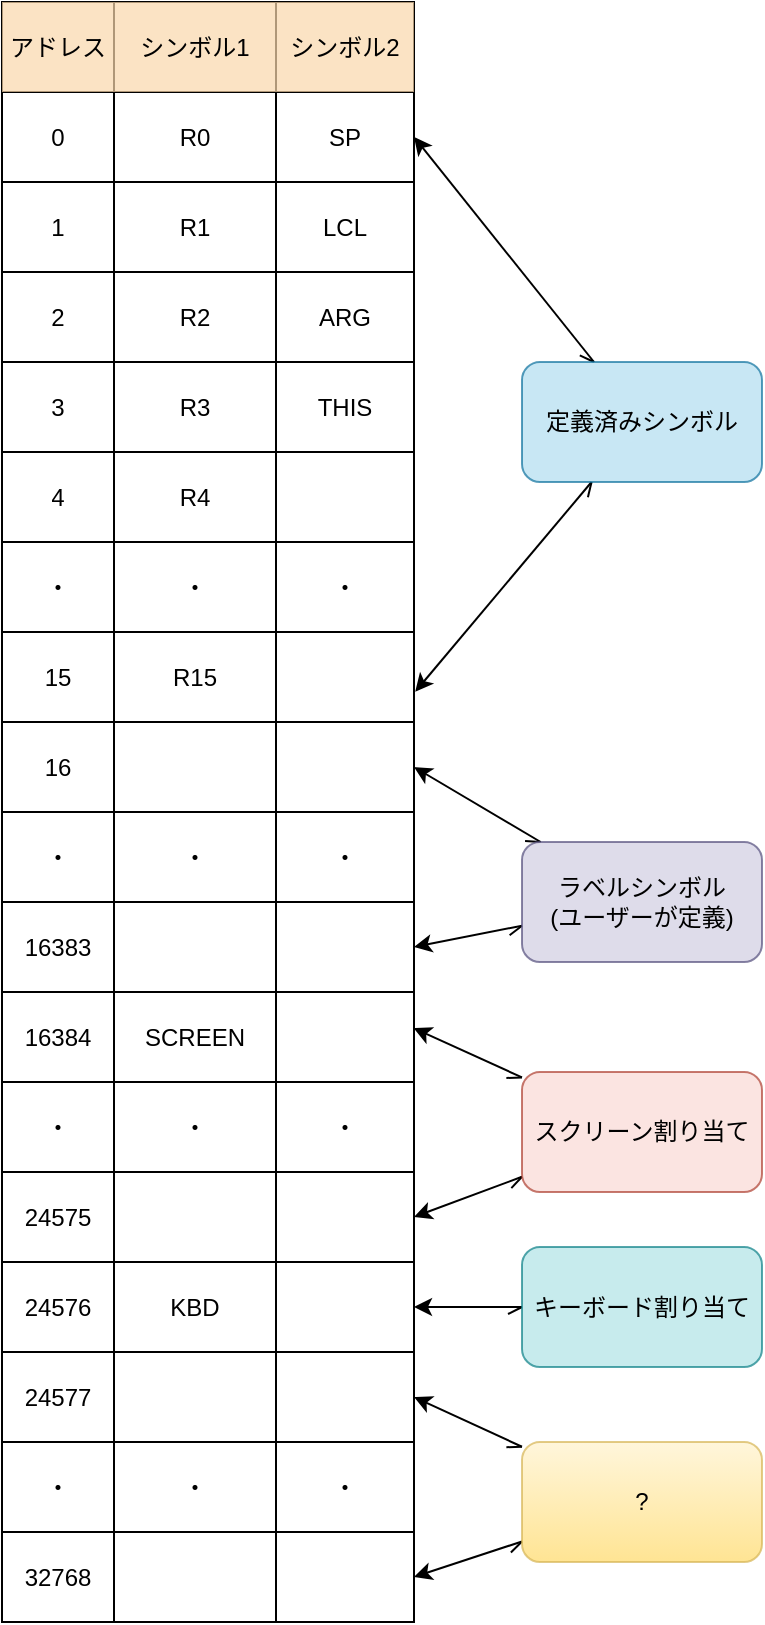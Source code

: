 <mxfile>
    <diagram id="BX3PEN_gZMmWgHI0mpiY" name="Page-1">
        <mxGraphModel dx="539" dy="424" grid="1" gridSize="10" guides="1" tooltips="1" connect="1" arrows="1" fold="1" page="1" pageScale="1" pageWidth="827" pageHeight="1169" background="#ffffff" math="0" shadow="0">
            <root>
                <mxCell id="0"/>
                <mxCell id="1" parent="0"/>
                <mxCell id="144" value="" style="shape=table;startSize=0;container=1;collapsible=0;childLayout=tableLayout;fontColor=#000000;fillColor=#FFFFFF;strokeColor=#000000;" vertex="1" parent="1">
                    <mxGeometry x="250" y="50" width="206" height="810" as="geometry"/>
                </mxCell>
                <mxCell id="145" value="" style="shape=partialRectangle;collapsible=0;dropTarget=0;pointerEvents=0;fillColor=none;top=0;left=0;bottom=0;right=0;points=[[0,0.5],[1,0.5]];portConstraint=eastwest;fontColor=#000000;" vertex="1" parent="144">
                    <mxGeometry width="206" height="45" as="geometry"/>
                </mxCell>
                <mxCell id="146" value="アドレス" style="shape=partialRectangle;html=1;whiteSpace=wrap;connectable=0;overflow=hidden;fillColor=#fad7ac;top=0;left=0;bottom=0;right=0;pointerEvents=1;strokeColor=#b46504;fontColor=#000000;opacity=70;" vertex="1" parent="145">
                    <mxGeometry width="56" height="45" as="geometry">
                        <mxRectangle width="56" height="45" as="alternateBounds"/>
                    </mxGeometry>
                </mxCell>
                <mxCell id="147" value="シンボル1" style="shape=partialRectangle;html=1;whiteSpace=wrap;connectable=0;overflow=hidden;fillColor=#fad7ac;top=0;left=0;bottom=0;right=0;pointerEvents=1;strokeColor=#b46504;fontColor=#000000;opacity=70;" vertex="1" parent="145">
                    <mxGeometry x="56" width="81" height="45" as="geometry">
                        <mxRectangle width="81" height="45" as="alternateBounds"/>
                    </mxGeometry>
                </mxCell>
                <mxCell id="148" value="シンボル2" style="shape=partialRectangle;html=1;whiteSpace=wrap;connectable=0;overflow=hidden;fillColor=#fad7ac;top=0;left=0;bottom=0;right=0;pointerEvents=1;strokeColor=#b46504;fontColor=#000000;opacity=70;" vertex="1" parent="145">
                    <mxGeometry x="137" width="69" height="45" as="geometry">
                        <mxRectangle width="69" height="45" as="alternateBounds"/>
                    </mxGeometry>
                </mxCell>
                <mxCell id="149" value="" style="shape=partialRectangle;collapsible=0;dropTarget=0;pointerEvents=0;fillColor=none;top=0;left=0;bottom=0;right=0;points=[[0,0.5],[1,0.5]];portConstraint=eastwest;fontColor=#000000;" vertex="1" parent="144">
                    <mxGeometry y="45" width="206" height="45" as="geometry"/>
                </mxCell>
                <mxCell id="150" value="0" style="shape=partialRectangle;html=1;whiteSpace=wrap;connectable=0;overflow=hidden;fillColor=none;top=0;left=0;bottom=0;right=0;pointerEvents=1;fontColor=#000000;" vertex="1" parent="149">
                    <mxGeometry width="56" height="45" as="geometry">
                        <mxRectangle width="56" height="45" as="alternateBounds"/>
                    </mxGeometry>
                </mxCell>
                <mxCell id="151" value="R0" style="shape=partialRectangle;html=1;whiteSpace=wrap;connectable=0;overflow=hidden;fillColor=none;top=0;left=0;bottom=0;right=0;pointerEvents=1;fontColor=#000000;" vertex="1" parent="149">
                    <mxGeometry x="56" width="81" height="45" as="geometry">
                        <mxRectangle width="81" height="45" as="alternateBounds"/>
                    </mxGeometry>
                </mxCell>
                <mxCell id="152" value="SP" style="shape=partialRectangle;html=1;whiteSpace=wrap;connectable=0;overflow=hidden;fillColor=none;top=0;left=0;bottom=0;right=0;pointerEvents=1;fontColor=#000000;" vertex="1" parent="149">
                    <mxGeometry x="137" width="69" height="45" as="geometry">
                        <mxRectangle width="69" height="45" as="alternateBounds"/>
                    </mxGeometry>
                </mxCell>
                <mxCell id="153" value="" style="shape=partialRectangle;collapsible=0;dropTarget=0;pointerEvents=0;fillColor=none;top=0;left=0;bottom=0;right=0;points=[[0,0.5],[1,0.5]];portConstraint=eastwest;fontColor=#000000;" vertex="1" parent="144">
                    <mxGeometry y="90" width="206" height="45" as="geometry"/>
                </mxCell>
                <mxCell id="154" value="1" style="shape=partialRectangle;html=1;whiteSpace=wrap;connectable=0;overflow=hidden;fillColor=none;top=0;left=0;bottom=0;right=0;pointerEvents=1;fontColor=#000000;" vertex="1" parent="153">
                    <mxGeometry width="56" height="45" as="geometry">
                        <mxRectangle width="56" height="45" as="alternateBounds"/>
                    </mxGeometry>
                </mxCell>
                <mxCell id="155" value="R1" style="shape=partialRectangle;html=1;whiteSpace=wrap;connectable=0;overflow=hidden;fillColor=none;top=0;left=0;bottom=0;right=0;pointerEvents=1;fontColor=#000000;" vertex="1" parent="153">
                    <mxGeometry x="56" width="81" height="45" as="geometry">
                        <mxRectangle width="81" height="45" as="alternateBounds"/>
                    </mxGeometry>
                </mxCell>
                <mxCell id="156" value="LCL" style="shape=partialRectangle;html=1;whiteSpace=wrap;connectable=0;overflow=hidden;fillColor=none;top=0;left=0;bottom=0;right=0;pointerEvents=1;fontColor=#000000;" vertex="1" parent="153">
                    <mxGeometry x="137" width="69" height="45" as="geometry">
                        <mxRectangle width="69" height="45" as="alternateBounds"/>
                    </mxGeometry>
                </mxCell>
                <mxCell id="157" value="" style="shape=partialRectangle;collapsible=0;dropTarget=0;pointerEvents=0;fillColor=none;top=0;left=0;bottom=0;right=0;points=[[0,0.5],[1,0.5]];portConstraint=eastwest;fontColor=#000000;" vertex="1" parent="144">
                    <mxGeometry y="135" width="206" height="45" as="geometry"/>
                </mxCell>
                <mxCell id="158" value="2" style="shape=partialRectangle;html=1;whiteSpace=wrap;connectable=0;overflow=hidden;fillColor=none;top=0;left=0;bottom=0;right=0;pointerEvents=1;fontColor=#000000;" vertex="1" parent="157">
                    <mxGeometry width="56" height="45" as="geometry">
                        <mxRectangle width="56" height="45" as="alternateBounds"/>
                    </mxGeometry>
                </mxCell>
                <mxCell id="159" value="R2" style="shape=partialRectangle;html=1;whiteSpace=wrap;connectable=0;overflow=hidden;fillColor=none;top=0;left=0;bottom=0;right=0;pointerEvents=1;fontColor=#000000;" vertex="1" parent="157">
                    <mxGeometry x="56" width="81" height="45" as="geometry">
                        <mxRectangle width="81" height="45" as="alternateBounds"/>
                    </mxGeometry>
                </mxCell>
                <mxCell id="160" value="ARG" style="shape=partialRectangle;html=1;whiteSpace=wrap;connectable=0;overflow=hidden;fillColor=none;top=0;left=0;bottom=0;right=0;pointerEvents=1;fontColor=#000000;" vertex="1" parent="157">
                    <mxGeometry x="137" width="69" height="45" as="geometry">
                        <mxRectangle width="69" height="45" as="alternateBounds"/>
                    </mxGeometry>
                </mxCell>
                <mxCell id="161" style="shape=partialRectangle;collapsible=0;dropTarget=0;pointerEvents=0;fillColor=none;top=0;left=0;bottom=0;right=0;points=[[0,0.5],[1,0.5]];portConstraint=eastwest;fontColor=#000000;" vertex="1" parent="144">
                    <mxGeometry y="180" width="206" height="45" as="geometry"/>
                </mxCell>
                <mxCell id="162" value="3" style="shape=partialRectangle;html=1;whiteSpace=wrap;connectable=0;overflow=hidden;fillColor=none;top=0;left=0;bottom=0;right=0;pointerEvents=1;fontColor=#000000;" vertex="1" parent="161">
                    <mxGeometry width="56" height="45" as="geometry">
                        <mxRectangle width="56" height="45" as="alternateBounds"/>
                    </mxGeometry>
                </mxCell>
                <mxCell id="163" value="R3" style="shape=partialRectangle;html=1;whiteSpace=wrap;connectable=0;overflow=hidden;fillColor=none;top=0;left=0;bottom=0;right=0;pointerEvents=1;fontColor=#000000;" vertex="1" parent="161">
                    <mxGeometry x="56" width="81" height="45" as="geometry">
                        <mxRectangle width="81" height="45" as="alternateBounds"/>
                    </mxGeometry>
                </mxCell>
                <mxCell id="164" value="THIS" style="shape=partialRectangle;html=1;whiteSpace=wrap;connectable=0;overflow=hidden;fillColor=none;top=0;left=0;bottom=0;right=0;pointerEvents=1;fontColor=#000000;" vertex="1" parent="161">
                    <mxGeometry x="137" width="69" height="45" as="geometry">
                        <mxRectangle width="69" height="45" as="alternateBounds"/>
                    </mxGeometry>
                </mxCell>
                <mxCell id="165" style="shape=partialRectangle;collapsible=0;dropTarget=0;pointerEvents=0;fillColor=none;top=0;left=0;bottom=0;right=0;points=[[0,0.5],[1,0.5]];portConstraint=eastwest;fontColor=#000000;" vertex="1" parent="144">
                    <mxGeometry y="225" width="206" height="45" as="geometry"/>
                </mxCell>
                <mxCell id="166" value="4" style="shape=partialRectangle;html=1;whiteSpace=wrap;connectable=0;overflow=hidden;fillColor=none;top=0;left=0;bottom=0;right=0;pointerEvents=1;fontColor=#000000;" vertex="1" parent="165">
                    <mxGeometry width="56" height="45" as="geometry">
                        <mxRectangle width="56" height="45" as="alternateBounds"/>
                    </mxGeometry>
                </mxCell>
                <mxCell id="167" value="R4" style="shape=partialRectangle;html=1;whiteSpace=wrap;connectable=0;overflow=hidden;fillColor=none;top=0;left=0;bottom=0;right=0;pointerEvents=1;fontColor=#000000;" vertex="1" parent="165">
                    <mxGeometry x="56" width="81" height="45" as="geometry">
                        <mxRectangle width="81" height="45" as="alternateBounds"/>
                    </mxGeometry>
                </mxCell>
                <mxCell id="168" style="shape=partialRectangle;html=1;whiteSpace=wrap;connectable=0;overflow=hidden;fillColor=none;top=0;left=0;bottom=0;right=0;pointerEvents=1;fontColor=#000000;" vertex="1" parent="165">
                    <mxGeometry x="137" width="69" height="45" as="geometry">
                        <mxRectangle width="69" height="45" as="alternateBounds"/>
                    </mxGeometry>
                </mxCell>
                <mxCell id="169" style="shape=partialRectangle;collapsible=0;dropTarget=0;pointerEvents=0;fillColor=none;top=0;left=0;bottom=0;right=0;points=[[0,0.5],[1,0.5]];portConstraint=eastwest;fontColor=#000000;" vertex="1" parent="144">
                    <mxGeometry y="270" width="206" height="45" as="geometry"/>
                </mxCell>
                <mxCell id="170" value="・" style="shape=partialRectangle;html=1;whiteSpace=wrap;connectable=0;overflow=hidden;fillColor=none;top=0;left=0;bottom=0;right=0;pointerEvents=1;fontColor=#000000;" vertex="1" parent="169">
                    <mxGeometry width="56" height="45" as="geometry">
                        <mxRectangle width="56" height="45" as="alternateBounds"/>
                    </mxGeometry>
                </mxCell>
                <mxCell id="171" value="・" style="shape=partialRectangle;html=1;whiteSpace=wrap;connectable=0;overflow=hidden;fillColor=none;top=0;left=0;bottom=0;right=0;pointerEvents=1;fontColor=#000000;" vertex="1" parent="169">
                    <mxGeometry x="56" width="81" height="45" as="geometry">
                        <mxRectangle width="81" height="45" as="alternateBounds"/>
                    </mxGeometry>
                </mxCell>
                <mxCell id="172" value="・" style="shape=partialRectangle;html=1;whiteSpace=wrap;connectable=0;overflow=hidden;fillColor=none;top=0;left=0;bottom=0;right=0;pointerEvents=1;fontColor=#000000;" vertex="1" parent="169">
                    <mxGeometry x="137" width="69" height="45" as="geometry">
                        <mxRectangle width="69" height="45" as="alternateBounds"/>
                    </mxGeometry>
                </mxCell>
                <mxCell id="173" style="shape=partialRectangle;collapsible=0;dropTarget=0;pointerEvents=0;fillColor=none;top=0;left=0;bottom=0;right=0;points=[[0,0.5],[1,0.5]];portConstraint=eastwest;fontColor=#000000;" vertex="1" parent="144">
                    <mxGeometry y="315" width="206" height="45" as="geometry"/>
                </mxCell>
                <mxCell id="174" value="15" style="shape=partialRectangle;html=1;whiteSpace=wrap;connectable=0;overflow=hidden;fillColor=none;top=0;left=0;bottom=0;right=0;pointerEvents=1;fontColor=#000000;" vertex="1" parent="173">
                    <mxGeometry width="56" height="45" as="geometry">
                        <mxRectangle width="56" height="45" as="alternateBounds"/>
                    </mxGeometry>
                </mxCell>
                <mxCell id="175" value="R15" style="shape=partialRectangle;html=1;whiteSpace=wrap;connectable=0;overflow=hidden;fillColor=none;top=0;left=0;bottom=0;right=0;pointerEvents=1;fontColor=#000000;" vertex="1" parent="173">
                    <mxGeometry x="56" width="81" height="45" as="geometry">
                        <mxRectangle width="81" height="45" as="alternateBounds"/>
                    </mxGeometry>
                </mxCell>
                <mxCell id="176" value="" style="shape=partialRectangle;html=1;whiteSpace=wrap;connectable=0;overflow=hidden;fillColor=none;top=0;left=0;bottom=0;right=0;pointerEvents=1;fontColor=#000000;" vertex="1" parent="173">
                    <mxGeometry x="137" width="69" height="45" as="geometry">
                        <mxRectangle width="69" height="45" as="alternateBounds"/>
                    </mxGeometry>
                </mxCell>
                <mxCell id="177" style="shape=partialRectangle;collapsible=0;dropTarget=0;pointerEvents=0;fillColor=none;top=0;left=0;bottom=0;right=0;points=[[0,0.5],[1,0.5]];portConstraint=eastwest;fontColor=#000000;" vertex="1" parent="144">
                    <mxGeometry y="360" width="206" height="45" as="geometry"/>
                </mxCell>
                <mxCell id="178" value="16" style="shape=partialRectangle;html=1;whiteSpace=wrap;connectable=0;overflow=hidden;fillColor=none;top=0;left=0;bottom=0;right=0;pointerEvents=1;fontColor=#000000;" vertex="1" parent="177">
                    <mxGeometry width="56" height="45" as="geometry">
                        <mxRectangle width="56" height="45" as="alternateBounds"/>
                    </mxGeometry>
                </mxCell>
                <mxCell id="179" value="" style="shape=partialRectangle;html=1;whiteSpace=wrap;connectable=0;overflow=hidden;fillColor=none;top=0;left=0;bottom=0;right=0;pointerEvents=1;fontColor=#000000;" vertex="1" parent="177">
                    <mxGeometry x="56" width="81" height="45" as="geometry">
                        <mxRectangle width="81" height="45" as="alternateBounds"/>
                    </mxGeometry>
                </mxCell>
                <mxCell id="180" value="" style="shape=partialRectangle;html=1;whiteSpace=wrap;connectable=0;overflow=hidden;fillColor=none;top=0;left=0;bottom=0;right=0;pointerEvents=1;fontColor=#000000;" vertex="1" parent="177">
                    <mxGeometry x="137" width="69" height="45" as="geometry">
                        <mxRectangle width="69" height="45" as="alternateBounds"/>
                    </mxGeometry>
                </mxCell>
                <mxCell id="181" style="shape=partialRectangle;collapsible=0;dropTarget=0;pointerEvents=0;fillColor=none;top=0;left=0;bottom=0;right=0;points=[[0,0.5],[1,0.5]];portConstraint=eastwest;fontColor=#000000;" vertex="1" parent="144">
                    <mxGeometry y="405" width="206" height="45" as="geometry"/>
                </mxCell>
                <mxCell id="182" value="・" style="shape=partialRectangle;html=1;whiteSpace=wrap;connectable=0;overflow=hidden;fillColor=none;top=0;left=0;bottom=0;right=0;pointerEvents=1;fontColor=#000000;" vertex="1" parent="181">
                    <mxGeometry width="56" height="45" as="geometry">
                        <mxRectangle width="56" height="45" as="alternateBounds"/>
                    </mxGeometry>
                </mxCell>
                <mxCell id="183" value="・" style="shape=partialRectangle;html=1;whiteSpace=wrap;connectable=0;overflow=hidden;fillColor=none;top=0;left=0;bottom=0;right=0;pointerEvents=1;fontColor=#000000;" vertex="1" parent="181">
                    <mxGeometry x="56" width="81" height="45" as="geometry">
                        <mxRectangle width="81" height="45" as="alternateBounds"/>
                    </mxGeometry>
                </mxCell>
                <mxCell id="184" value="・" style="shape=partialRectangle;html=1;whiteSpace=wrap;connectable=0;overflow=hidden;fillColor=none;top=0;left=0;bottom=0;right=0;pointerEvents=1;fontColor=#000000;" vertex="1" parent="181">
                    <mxGeometry x="137" width="69" height="45" as="geometry">
                        <mxRectangle width="69" height="45" as="alternateBounds"/>
                    </mxGeometry>
                </mxCell>
                <mxCell id="185" style="shape=partialRectangle;collapsible=0;dropTarget=0;pointerEvents=0;fillColor=none;top=0;left=0;bottom=0;right=0;points=[[0,0.5],[1,0.5]];portConstraint=eastwest;fontColor=#000000;" vertex="1" parent="144">
                    <mxGeometry y="450" width="206" height="45" as="geometry"/>
                </mxCell>
                <mxCell id="186" value="16383" style="shape=partialRectangle;html=1;whiteSpace=wrap;connectable=0;overflow=hidden;fillColor=none;top=0;left=0;bottom=0;right=0;pointerEvents=1;fontColor=#000000;" vertex="1" parent="185">
                    <mxGeometry width="56" height="45" as="geometry">
                        <mxRectangle width="56" height="45" as="alternateBounds"/>
                    </mxGeometry>
                </mxCell>
                <mxCell id="187" style="shape=partialRectangle;html=1;whiteSpace=wrap;connectable=0;overflow=hidden;fillColor=none;top=0;left=0;bottom=0;right=0;pointerEvents=1;fontColor=#000000;" vertex="1" parent="185">
                    <mxGeometry x="56" width="81" height="45" as="geometry">
                        <mxRectangle width="81" height="45" as="alternateBounds"/>
                    </mxGeometry>
                </mxCell>
                <mxCell id="188" style="shape=partialRectangle;html=1;whiteSpace=wrap;connectable=0;overflow=hidden;fillColor=none;top=0;left=0;bottom=0;right=0;pointerEvents=1;fontColor=#000000;" vertex="1" parent="185">
                    <mxGeometry x="137" width="69" height="45" as="geometry">
                        <mxRectangle width="69" height="45" as="alternateBounds"/>
                    </mxGeometry>
                </mxCell>
                <mxCell id="189" style="shape=partialRectangle;collapsible=0;dropTarget=0;pointerEvents=0;fillColor=none;top=0;left=0;bottom=0;right=0;points=[[0,0.5],[1,0.5]];portConstraint=eastwest;fontColor=#000000;" vertex="1" parent="144">
                    <mxGeometry y="495" width="206" height="45" as="geometry"/>
                </mxCell>
                <mxCell id="190" value="16384" style="shape=partialRectangle;html=1;whiteSpace=wrap;connectable=0;overflow=hidden;fillColor=none;top=0;left=0;bottom=0;right=0;pointerEvents=1;fontColor=#000000;" vertex="1" parent="189">
                    <mxGeometry width="56" height="45" as="geometry">
                        <mxRectangle width="56" height="45" as="alternateBounds"/>
                    </mxGeometry>
                </mxCell>
                <mxCell id="191" value="SCREEN" style="shape=partialRectangle;html=1;whiteSpace=wrap;connectable=0;overflow=hidden;fillColor=none;top=0;left=0;bottom=0;right=0;pointerEvents=1;fontColor=#000000;" vertex="1" parent="189">
                    <mxGeometry x="56" width="81" height="45" as="geometry">
                        <mxRectangle width="81" height="45" as="alternateBounds"/>
                    </mxGeometry>
                </mxCell>
                <mxCell id="192" style="shape=partialRectangle;html=1;whiteSpace=wrap;connectable=0;overflow=hidden;fillColor=none;top=0;left=0;bottom=0;right=0;pointerEvents=1;fontColor=#000000;" vertex="1" parent="189">
                    <mxGeometry x="137" width="69" height="45" as="geometry">
                        <mxRectangle width="69" height="45" as="alternateBounds"/>
                    </mxGeometry>
                </mxCell>
                <mxCell id="193" style="shape=partialRectangle;collapsible=0;dropTarget=0;pointerEvents=0;fillColor=none;top=0;left=0;bottom=0;right=0;points=[[0,0.5],[1,0.5]];portConstraint=eastwest;fontColor=#000000;" vertex="1" parent="144">
                    <mxGeometry y="540" width="206" height="45" as="geometry"/>
                </mxCell>
                <mxCell id="194" value="・" style="shape=partialRectangle;html=1;whiteSpace=wrap;connectable=0;overflow=hidden;fillColor=none;top=0;left=0;bottom=0;right=0;pointerEvents=1;fontColor=#000000;" vertex="1" parent="193">
                    <mxGeometry width="56" height="45" as="geometry">
                        <mxRectangle width="56" height="45" as="alternateBounds"/>
                    </mxGeometry>
                </mxCell>
                <mxCell id="195" value="・" style="shape=partialRectangle;html=1;whiteSpace=wrap;connectable=0;overflow=hidden;fillColor=none;top=0;left=0;bottom=0;right=0;pointerEvents=1;fontColor=#000000;" vertex="1" parent="193">
                    <mxGeometry x="56" width="81" height="45" as="geometry">
                        <mxRectangle width="81" height="45" as="alternateBounds"/>
                    </mxGeometry>
                </mxCell>
                <mxCell id="196" value="・" style="shape=partialRectangle;html=1;whiteSpace=wrap;connectable=0;overflow=hidden;fillColor=none;top=0;left=0;bottom=0;right=0;pointerEvents=1;fontColor=#000000;" vertex="1" parent="193">
                    <mxGeometry x="137" width="69" height="45" as="geometry">
                        <mxRectangle width="69" height="45" as="alternateBounds"/>
                    </mxGeometry>
                </mxCell>
                <mxCell id="197" style="shape=partialRectangle;collapsible=0;dropTarget=0;pointerEvents=0;fillColor=none;top=0;left=0;bottom=0;right=0;points=[[0,0.5],[1,0.5]];portConstraint=eastwest;fontColor=#000000;" vertex="1" parent="144">
                    <mxGeometry y="585" width="206" height="45" as="geometry"/>
                </mxCell>
                <mxCell id="198" value="24575" style="shape=partialRectangle;html=1;whiteSpace=wrap;connectable=0;overflow=hidden;fillColor=none;top=0;left=0;bottom=0;right=0;pointerEvents=1;fontColor=#000000;" vertex="1" parent="197">
                    <mxGeometry width="56" height="45" as="geometry">
                        <mxRectangle width="56" height="45" as="alternateBounds"/>
                    </mxGeometry>
                </mxCell>
                <mxCell id="199" style="shape=partialRectangle;html=1;whiteSpace=wrap;connectable=0;overflow=hidden;fillColor=none;top=0;left=0;bottom=0;right=0;pointerEvents=1;fontColor=#000000;" vertex="1" parent="197">
                    <mxGeometry x="56" width="81" height="45" as="geometry">
                        <mxRectangle width="81" height="45" as="alternateBounds"/>
                    </mxGeometry>
                </mxCell>
                <mxCell id="200" style="shape=partialRectangle;html=1;whiteSpace=wrap;connectable=0;overflow=hidden;fillColor=none;top=0;left=0;bottom=0;right=0;pointerEvents=1;fontColor=#000000;" vertex="1" parent="197">
                    <mxGeometry x="137" width="69" height="45" as="geometry">
                        <mxRectangle width="69" height="45" as="alternateBounds"/>
                    </mxGeometry>
                </mxCell>
                <mxCell id="201" style="shape=partialRectangle;collapsible=0;dropTarget=0;pointerEvents=0;fillColor=none;top=0;left=0;bottom=0;right=0;points=[[0,0.5],[1,0.5]];portConstraint=eastwest;fontColor=#000000;" vertex="1" parent="144">
                    <mxGeometry y="630" width="206" height="45" as="geometry"/>
                </mxCell>
                <mxCell id="202" value="24576" style="shape=partialRectangle;html=1;whiteSpace=wrap;connectable=0;overflow=hidden;fillColor=none;top=0;left=0;bottom=0;right=0;pointerEvents=1;fontColor=#000000;" vertex="1" parent="201">
                    <mxGeometry width="56" height="45" as="geometry">
                        <mxRectangle width="56" height="45" as="alternateBounds"/>
                    </mxGeometry>
                </mxCell>
                <mxCell id="203" value="KBD" style="shape=partialRectangle;html=1;whiteSpace=wrap;connectable=0;overflow=hidden;fillColor=none;top=0;left=0;bottom=0;right=0;pointerEvents=1;fontColor=#000000;" vertex="1" parent="201">
                    <mxGeometry x="56" width="81" height="45" as="geometry">
                        <mxRectangle width="81" height="45" as="alternateBounds"/>
                    </mxGeometry>
                </mxCell>
                <mxCell id="204" style="shape=partialRectangle;html=1;whiteSpace=wrap;connectable=0;overflow=hidden;fillColor=none;top=0;left=0;bottom=0;right=0;pointerEvents=1;fontColor=#000000;" vertex="1" parent="201">
                    <mxGeometry x="137" width="69" height="45" as="geometry">
                        <mxRectangle width="69" height="45" as="alternateBounds"/>
                    </mxGeometry>
                </mxCell>
                <mxCell id="205" style="shape=partialRectangle;collapsible=0;dropTarget=0;pointerEvents=0;fillColor=none;top=0;left=0;bottom=0;right=0;points=[[0,0.5],[1,0.5]];portConstraint=eastwest;fontColor=#000000;" vertex="1" parent="144">
                    <mxGeometry y="675" width="206" height="45" as="geometry"/>
                </mxCell>
                <mxCell id="206" value="24577" style="shape=partialRectangle;html=1;whiteSpace=wrap;connectable=0;overflow=hidden;fillColor=none;top=0;left=0;bottom=0;right=0;pointerEvents=1;fontColor=#000000;" vertex="1" parent="205">
                    <mxGeometry width="56" height="45" as="geometry">
                        <mxRectangle width="56" height="45" as="alternateBounds"/>
                    </mxGeometry>
                </mxCell>
                <mxCell id="207" style="shape=partialRectangle;html=1;whiteSpace=wrap;connectable=0;overflow=hidden;fillColor=none;top=0;left=0;bottom=0;right=0;pointerEvents=1;fontColor=#000000;" vertex="1" parent="205">
                    <mxGeometry x="56" width="81" height="45" as="geometry">
                        <mxRectangle width="81" height="45" as="alternateBounds"/>
                    </mxGeometry>
                </mxCell>
                <mxCell id="208" style="shape=partialRectangle;html=1;whiteSpace=wrap;connectable=0;overflow=hidden;fillColor=none;top=0;left=0;bottom=0;right=0;pointerEvents=1;fontColor=#000000;" vertex="1" parent="205">
                    <mxGeometry x="137" width="69" height="45" as="geometry">
                        <mxRectangle width="69" height="45" as="alternateBounds"/>
                    </mxGeometry>
                </mxCell>
                <mxCell id="209" style="shape=partialRectangle;collapsible=0;dropTarget=0;pointerEvents=0;fillColor=none;top=0;left=0;bottom=0;right=0;points=[[0,0.5],[1,0.5]];portConstraint=eastwest;fontColor=#000000;" vertex="1" parent="144">
                    <mxGeometry y="720" width="206" height="45" as="geometry"/>
                </mxCell>
                <mxCell id="210" value="・" style="shape=partialRectangle;html=1;whiteSpace=wrap;connectable=0;overflow=hidden;fillColor=none;top=0;left=0;bottom=0;right=0;pointerEvents=1;fontColor=#000000;" vertex="1" parent="209">
                    <mxGeometry width="56" height="45" as="geometry">
                        <mxRectangle width="56" height="45" as="alternateBounds"/>
                    </mxGeometry>
                </mxCell>
                <mxCell id="211" value="・" style="shape=partialRectangle;html=1;whiteSpace=wrap;connectable=0;overflow=hidden;fillColor=none;top=0;left=0;bottom=0;right=0;pointerEvents=1;fontColor=#000000;" vertex="1" parent="209">
                    <mxGeometry x="56" width="81" height="45" as="geometry">
                        <mxRectangle width="81" height="45" as="alternateBounds"/>
                    </mxGeometry>
                </mxCell>
                <mxCell id="212" value="・" style="shape=partialRectangle;html=1;whiteSpace=wrap;connectable=0;overflow=hidden;fillColor=none;top=0;left=0;bottom=0;right=0;pointerEvents=1;fontColor=#000000;" vertex="1" parent="209">
                    <mxGeometry x="137" width="69" height="45" as="geometry">
                        <mxRectangle width="69" height="45" as="alternateBounds"/>
                    </mxGeometry>
                </mxCell>
                <mxCell id="242" style="shape=partialRectangle;collapsible=0;dropTarget=0;pointerEvents=0;fillColor=none;top=0;left=0;bottom=0;right=0;points=[[0,0.5],[1,0.5]];portConstraint=eastwest;fontColor=#000000;" vertex="1" parent="144">
                    <mxGeometry y="765" width="206" height="45" as="geometry"/>
                </mxCell>
                <mxCell id="243" value="32768" style="shape=partialRectangle;html=1;whiteSpace=wrap;connectable=0;overflow=hidden;fillColor=none;top=0;left=0;bottom=0;right=0;pointerEvents=1;fontColor=#000000;" vertex="1" parent="242">
                    <mxGeometry width="56" height="45" as="geometry">
                        <mxRectangle width="56" height="45" as="alternateBounds"/>
                    </mxGeometry>
                </mxCell>
                <mxCell id="244" style="shape=partialRectangle;html=1;whiteSpace=wrap;connectable=0;overflow=hidden;fillColor=none;top=0;left=0;bottom=0;right=0;pointerEvents=1;fontColor=#000000;" vertex="1" parent="242">
                    <mxGeometry x="56" width="81" height="45" as="geometry">
                        <mxRectangle width="81" height="45" as="alternateBounds"/>
                    </mxGeometry>
                </mxCell>
                <mxCell id="245" style="shape=partialRectangle;html=1;whiteSpace=wrap;connectable=0;overflow=hidden;fillColor=none;top=0;left=0;bottom=0;right=0;pointerEvents=1;fontColor=#000000;" vertex="1" parent="242">
                    <mxGeometry x="137" width="69" height="45" as="geometry">
                        <mxRectangle width="69" height="45" as="alternateBounds"/>
                    </mxGeometry>
                </mxCell>
                <mxCell id="233" style="edgeStyle=none;rounded=0;html=1;entryX=1;entryY=0.5;entryDx=0;entryDy=0;fontColor=#000000;startArrow=openAsync;startFill=0;strokeColor=#000000;" edge="1" parent="1" source="219" target="149">
                    <mxGeometry relative="1" as="geometry"/>
                </mxCell>
                <mxCell id="234" style="edgeStyle=none;rounded=0;html=1;entryX=1.003;entryY=0.664;entryDx=0;entryDy=0;entryPerimeter=0;fontColor=#000000;startArrow=openAsync;startFill=0;strokeColor=#000000;" edge="1" parent="1" source="219" target="173">
                    <mxGeometry relative="1" as="geometry"/>
                </mxCell>
                <mxCell id="219" value="&lt;font color=&quot;#000000&quot;&gt;定義済みシンボル&lt;/font&gt;" style="rounded=1;whiteSpace=wrap;html=1;strokeColor=#10739e;fillColor=#b1ddf0;opacity=70;" vertex="1" parent="1">
                    <mxGeometry x="510" y="230" width="120" height="60" as="geometry"/>
                </mxCell>
                <mxCell id="235" style="edgeStyle=none;rounded=0;html=1;entryX=1;entryY=0.5;entryDx=0;entryDy=0;fontColor=#000000;startArrow=openAsync;startFill=0;strokeColor=#000000;" edge="1" parent="1" source="227" target="177">
                    <mxGeometry relative="1" as="geometry"/>
                </mxCell>
                <mxCell id="236" style="edgeStyle=none;rounded=0;html=1;entryX=1;entryY=0.5;entryDx=0;entryDy=0;fontColor=#000000;startArrow=openAsync;startFill=0;strokeColor=#000000;" edge="1" parent="1" source="227" target="185">
                    <mxGeometry relative="1" as="geometry"/>
                </mxCell>
                <mxCell id="227" value="&lt;font color=&quot;#000000&quot;&gt;ラベルシンボル&lt;br&gt;(ユーザーが定義)&lt;br&gt;&lt;/font&gt;" style="rounded=1;whiteSpace=wrap;html=1;strokeColor=#56517e;fillColor=#d0cee2;opacity=70;" vertex="1" parent="1">
                    <mxGeometry x="510" y="470" width="120" height="60" as="geometry"/>
                </mxCell>
                <mxCell id="238" style="edgeStyle=none;rounded=0;html=1;entryX=0.999;entryY=0.401;entryDx=0;entryDy=0;entryPerimeter=0;fontColor=#000000;startArrow=openAsync;startFill=0;strokeColor=#000000;" edge="1" parent="1" source="237" target="189">
                    <mxGeometry relative="1" as="geometry"/>
                </mxCell>
                <mxCell id="239" style="edgeStyle=none;rounded=0;html=1;entryX=1;entryY=0.5;entryDx=0;entryDy=0;fontColor=#000000;startArrow=openAsync;startFill=0;strokeColor=#000000;" edge="1" parent="1" source="237" target="197">
                    <mxGeometry relative="1" as="geometry"/>
                </mxCell>
                <mxCell id="237" value="&lt;font color=&quot;#000000&quot;&gt;スクリーン割り当て&lt;br&gt;&lt;/font&gt;" style="rounded=1;whiteSpace=wrap;html=1;strokeColor=#ae4132;fillColor=#fad9d5;opacity=70;" vertex="1" parent="1">
                    <mxGeometry x="510" y="585" width="120" height="60" as="geometry"/>
                </mxCell>
                <mxCell id="241" style="edgeStyle=none;rounded=0;html=1;fontColor=#000000;startArrow=openAsync;startFill=0;strokeColor=#000000;" edge="1" parent="1" source="240" target="201">
                    <mxGeometry relative="1" as="geometry"/>
                </mxCell>
                <mxCell id="240" value="&lt;font color=&quot;#000000&quot;&gt;キーボード割り当て&lt;br&gt;&lt;/font&gt;" style="rounded=1;whiteSpace=wrap;html=1;strokeColor=#0e8088;fillColor=#b0e3e6;opacity=70;" vertex="1" parent="1">
                    <mxGeometry x="510" y="672.5" width="120" height="60" as="geometry"/>
                </mxCell>
                <mxCell id="247" style="edgeStyle=none;rounded=0;html=1;entryX=1;entryY=0.5;entryDx=0;entryDy=0;fontColor=#000000;startArrow=openAsync;startFill=0;strokeColor=#000000;" edge="1" parent="1" source="246" target="205">
                    <mxGeometry relative="1" as="geometry"/>
                </mxCell>
                <mxCell id="248" style="edgeStyle=none;rounded=0;html=1;entryX=1;entryY=0.5;entryDx=0;entryDy=0;fontColor=#000000;startArrow=openAsync;startFill=0;strokeColor=#000000;" edge="1" parent="1" source="246" target="242">
                    <mxGeometry relative="1" as="geometry"/>
                </mxCell>
                <mxCell id="246" value="&lt;font color=&quot;#000000&quot;&gt;?&lt;br&gt;&lt;/font&gt;" style="rounded=1;whiteSpace=wrap;html=1;strokeColor=#d6b656;fillColor=#fff2cc;opacity=70;gradientColor=#ffd966;" vertex="1" parent="1">
                    <mxGeometry x="510" y="770" width="120" height="60" as="geometry"/>
                </mxCell>
            </root>
        </mxGraphModel>
    </diagram>
</mxfile>